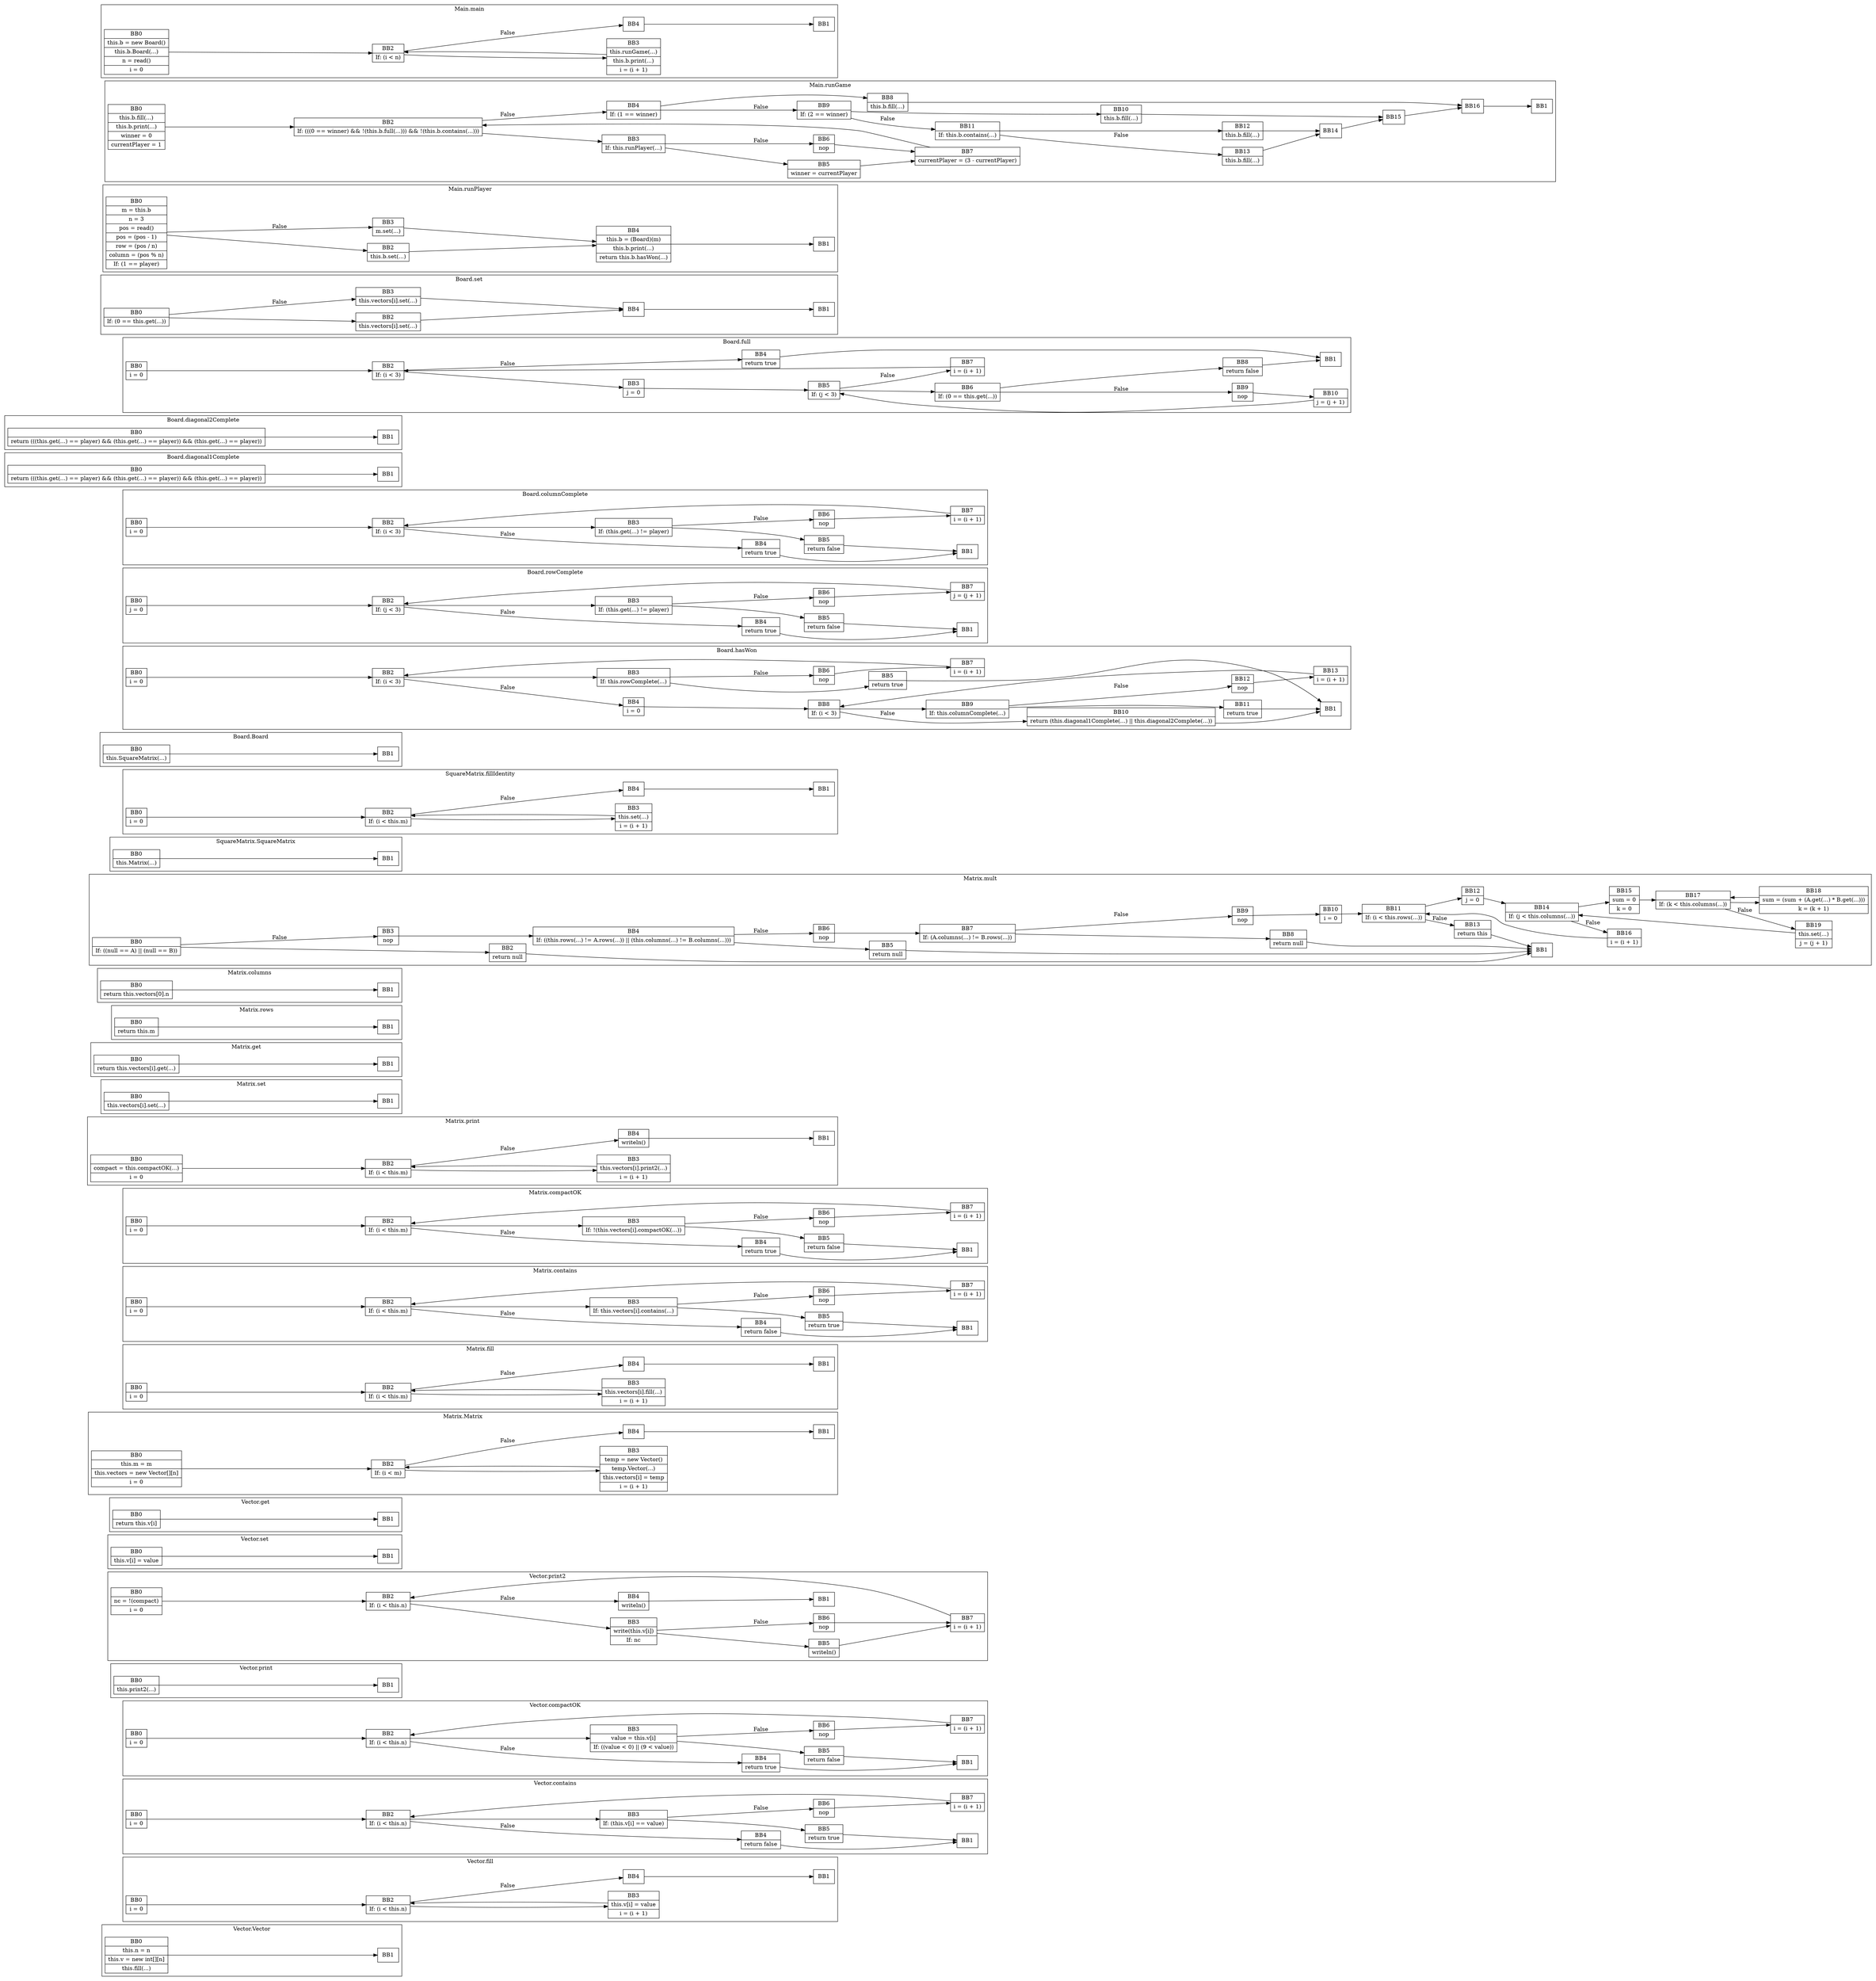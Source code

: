digraph G {
  graph [ rankdir = "LR" ];
  subgraph cluster_0 {
    label = "Vector.Vector"
    M0_BB0 [
      shape="record"
      label="BB0|this.n = n|this.v = new int[][n]|this.fill(...)"
    ];
    M0_BB0 -> M0_BB1;
    M0_BB1 [
      shape="record"
      label="BB1"
    ];
  }
  subgraph cluster_1 {
    label = "Vector.fill"
    M1_BB0 [
      shape="record"
      label="BB0|i = 0"
    ];
    M1_BB0 -> M1_BB2;
    M1_BB1 [
      shape="record"
      label="BB1"
    ];
    M1_BB2 [
      shape="record"
      label="BB2|If: (i \< this.n)"
    ];
    M1_BB2 -> M1_BB3;
    M1_BB2 -> M1_BB4 [label="False"];
    M1_BB3 [
      shape="record"
      label="BB3|this.v[i] = value|i = (i + 1)"
    ];
    M1_BB3 -> M1_BB2;
    M1_BB4 [
      shape="record"
      label="BB4"
    ];
    M1_BB4 -> M1_BB1;
  }
  subgraph cluster_2 {
    label = "Vector.contains"
    M2_BB0 [
      shape="record"
      label="BB0|i = 0"
    ];
    M2_BB0 -> M2_BB2;
    M2_BB1 [
      shape="record"
      label="BB1"
    ];
    M2_BB2 [
      shape="record"
      label="BB2|If: (i \< this.n)"
    ];
    M2_BB2 -> M2_BB3;
    M2_BB2 -> M2_BB4 [label="False"];
    M2_BB3 [
      shape="record"
      label="BB3|If: (this.v[i] == value)"
    ];
    M2_BB3 -> M2_BB5;
    M2_BB3 -> M2_BB6 [label="False"];
    M2_BB4 [
      shape="record"
      label="BB4|return false"
    ];
    M2_BB4 -> M2_BB1;
    M2_BB5 [
      shape="record"
      label="BB5|return true"
    ];
    M2_BB5 -> M2_BB1;
    M2_BB6 [
      shape="record"
      label="BB6|nop"
    ];
    M2_BB6 -> M2_BB7;
    M2_BB7 [
      shape="record"
      label="BB7|i = (i + 1)"
    ];
    M2_BB7 -> M2_BB2;
  }
  subgraph cluster_3 {
    label = "Vector.compactOK"
    M3_BB0 [
      shape="record"
      label="BB0|i = 0"
    ];
    M3_BB0 -> M3_BB2;
    M3_BB1 [
      shape="record"
      label="BB1"
    ];
    M3_BB2 [
      shape="record"
      label="BB2|If: (i \< this.n)"
    ];
    M3_BB2 -> M3_BB3;
    M3_BB2 -> M3_BB4 [label="False"];
    M3_BB3 [
      shape="record"
      label="BB3|value = this.v[i]|If: ((value \< 0) \|\| (9 \< value))"
    ];
    M3_BB3 -> M3_BB5;
    M3_BB3 -> M3_BB6 [label="False"];
    M3_BB4 [
      shape="record"
      label="BB4|return true"
    ];
    M3_BB4 -> M3_BB1;
    M3_BB5 [
      shape="record"
      label="BB5|return false"
    ];
    M3_BB5 -> M3_BB1;
    M3_BB6 [
      shape="record"
      label="BB6|nop"
    ];
    M3_BB6 -> M3_BB7;
    M3_BB7 [
      shape="record"
      label="BB7|i = (i + 1)"
    ];
    M3_BB7 -> M3_BB2;
  }
  subgraph cluster_4 {
    label = "Vector.print"
    M4_BB0 [
      shape="record"
      label="BB0|this.print2(...)"
    ];
    M4_BB0 -> M4_BB1;
    M4_BB1 [
      shape="record"
      label="BB1"
    ];
  }
  subgraph cluster_5 {
    label = "Vector.print2"
    M5_BB0 [
      shape="record"
      label="BB0|nc = !(compact)|i = 0"
    ];
    M5_BB0 -> M5_BB2;
    M5_BB1 [
      shape="record"
      label="BB1"
    ];
    M5_BB2 [
      shape="record"
      label="BB2|If: (i \< this.n)"
    ];
    M5_BB2 -> M5_BB3;
    M5_BB2 -> M5_BB4 [label="False"];
    M5_BB3 [
      shape="record"
      label="BB3|write(this.v[i])|If: nc"
    ];
    M5_BB3 -> M5_BB5;
    M5_BB3 -> M5_BB6 [label="False"];
    M5_BB4 [
      shape="record"
      label="BB4|writeln()"
    ];
    M5_BB4 -> M5_BB1;
    M5_BB5 [
      shape="record"
      label="BB5|writeln()"
    ];
    M5_BB5 -> M5_BB7;
    M5_BB6 [
      shape="record"
      label="BB6|nop"
    ];
    M5_BB6 -> M5_BB7;
    M5_BB7 [
      shape="record"
      label="BB7|i = (i + 1)"
    ];
    M5_BB7 -> M5_BB2;
  }
  subgraph cluster_6 {
    label = "Vector.set"
    M6_BB0 [
      shape="record"
      label="BB0|this.v[i] = value"
    ];
    M6_BB0 -> M6_BB1;
    M6_BB1 [
      shape="record"
      label="BB1"
    ];
  }
  subgraph cluster_7 {
    label = "Vector.get"
    M7_BB0 [
      shape="record"
      label="BB0|return this.v[i]"
    ];
    M7_BB0 -> M7_BB1;
    M7_BB1 [
      shape="record"
      label="BB1"
    ];
  }
  subgraph cluster_8 {
    label = "Matrix.Matrix"
    M8_BB0 [
      shape="record"
      label="BB0|this.m = m|this.vectors = new Vector[][n]|i = 0"
    ];
    M8_BB0 -> M8_BB2;
    M8_BB1 [
      shape="record"
      label="BB1"
    ];
    M8_BB2 [
      shape="record"
      label="BB2|If: (i \< m)"
    ];
    M8_BB2 -> M8_BB3;
    M8_BB2 -> M8_BB4 [label="False"];
    M8_BB3 [
      shape="record"
      label="BB3|temp = new Vector()|temp.Vector(...)|this.vectors[i] = temp|i = (i + 1)"
    ];
    M8_BB3 -> M8_BB2;
    M8_BB4 [
      shape="record"
      label="BB4"
    ];
    M8_BB4 -> M8_BB1;
  }
  subgraph cluster_9 {
    label = "Matrix.fill"
    M9_BB0 [
      shape="record"
      label="BB0|i = 0"
    ];
    M9_BB0 -> M9_BB2;
    M9_BB1 [
      shape="record"
      label="BB1"
    ];
    M9_BB2 [
      shape="record"
      label="BB2|If: (i \< this.m)"
    ];
    M9_BB2 -> M9_BB3;
    M9_BB2 -> M9_BB4 [label="False"];
    M9_BB3 [
      shape="record"
      label="BB3|this.vectors[i].fill(...)|i = (i + 1)"
    ];
    M9_BB3 -> M9_BB2;
    M9_BB4 [
      shape="record"
      label="BB4"
    ];
    M9_BB4 -> M9_BB1;
  }
  subgraph cluster_10 {
    label = "Matrix.contains"
    M10_BB0 [
      shape="record"
      label="BB0|i = 0"
    ];
    M10_BB0 -> M10_BB2;
    M10_BB1 [
      shape="record"
      label="BB1"
    ];
    M10_BB2 [
      shape="record"
      label="BB2|If: (i \< this.m)"
    ];
    M10_BB2 -> M10_BB3;
    M10_BB2 -> M10_BB4 [label="False"];
    M10_BB3 [
      shape="record"
      label="BB3|If: this.vectors[i].contains(...)"
    ];
    M10_BB3 -> M10_BB5;
    M10_BB3 -> M10_BB6 [label="False"];
    M10_BB4 [
      shape="record"
      label="BB4|return false"
    ];
    M10_BB4 -> M10_BB1;
    M10_BB5 [
      shape="record"
      label="BB5|return true"
    ];
    M10_BB5 -> M10_BB1;
    M10_BB6 [
      shape="record"
      label="BB6|nop"
    ];
    M10_BB6 -> M10_BB7;
    M10_BB7 [
      shape="record"
      label="BB7|i = (i + 1)"
    ];
    M10_BB7 -> M10_BB2;
  }
  subgraph cluster_11 {
    label = "Matrix.compactOK"
    M11_BB0 [
      shape="record"
      label="BB0|i = 0"
    ];
    M11_BB0 -> M11_BB2;
    M11_BB1 [
      shape="record"
      label="BB1"
    ];
    M11_BB2 [
      shape="record"
      label="BB2|If: (i \< this.m)"
    ];
    M11_BB2 -> M11_BB3;
    M11_BB2 -> M11_BB4 [label="False"];
    M11_BB3 [
      shape="record"
      label="BB3|If: !(this.vectors[i].compactOK(...))"
    ];
    M11_BB3 -> M11_BB5;
    M11_BB3 -> M11_BB6 [label="False"];
    M11_BB4 [
      shape="record"
      label="BB4|return true"
    ];
    M11_BB4 -> M11_BB1;
    M11_BB5 [
      shape="record"
      label="BB5|return false"
    ];
    M11_BB5 -> M11_BB1;
    M11_BB6 [
      shape="record"
      label="BB6|nop"
    ];
    M11_BB6 -> M11_BB7;
    M11_BB7 [
      shape="record"
      label="BB7|i = (i + 1)"
    ];
    M11_BB7 -> M11_BB2;
  }
  subgraph cluster_12 {
    label = "Matrix.print"
    M12_BB0 [
      shape="record"
      label="BB0|compact = this.compactOK(...)|i = 0"
    ];
    M12_BB0 -> M12_BB2;
    M12_BB1 [
      shape="record"
      label="BB1"
    ];
    M12_BB2 [
      shape="record"
      label="BB2|If: (i \< this.m)"
    ];
    M12_BB2 -> M12_BB3;
    M12_BB2 -> M12_BB4 [label="False"];
    M12_BB3 [
      shape="record"
      label="BB3|this.vectors[i].print2(...)|i = (i + 1)"
    ];
    M12_BB3 -> M12_BB2;
    M12_BB4 [
      shape="record"
      label="BB4|writeln()"
    ];
    M12_BB4 -> M12_BB1;
  }
  subgraph cluster_13 {
    label = "Matrix.set"
    M13_BB0 [
      shape="record"
      label="BB0|this.vectors[i].set(...)"
    ];
    M13_BB0 -> M13_BB1;
    M13_BB1 [
      shape="record"
      label="BB1"
    ];
  }
  subgraph cluster_14 {
    label = "Matrix.get"
    M14_BB0 [
      shape="record"
      label="BB0|return this.vectors[i].get(...)"
    ];
    M14_BB0 -> M14_BB1;
    M14_BB1 [
      shape="record"
      label="BB1"
    ];
  }
  subgraph cluster_15 {
    label = "Matrix.rows"
    M15_BB0 [
      shape="record"
      label="BB0|return this.m"
    ];
    M15_BB0 -> M15_BB1;
    M15_BB1 [
      shape="record"
      label="BB1"
    ];
  }
  subgraph cluster_16 {
    label = "Matrix.columns"
    M16_BB0 [
      shape="record"
      label="BB0|return this.vectors[0].n"
    ];
    M16_BB0 -> M16_BB1;
    M16_BB1 [
      shape="record"
      label="BB1"
    ];
  }
  subgraph cluster_17 {
    label = "Matrix.mult"
    M17_BB0 [
      shape="record"
      label="BB0|If: ((null == A) \|\| (null == B))"
    ];
    M17_BB0 -> M17_BB2;
    M17_BB0 -> M17_BB3 [label="False"];
    M17_BB1 [
      shape="record"
      label="BB1"
    ];
    M17_BB2 [
      shape="record"
      label="BB2|return null"
    ];
    M17_BB2 -> M17_BB1;
    M17_BB3 [
      shape="record"
      label="BB3|nop"
    ];
    M17_BB3 -> M17_BB4;
    M17_BB4 [
      shape="record"
      label="BB4|If: ((this.rows(...) != A.rows(...)) \|\| (this.columns(...) != B.columns(...)))"
    ];
    M17_BB4 -> M17_BB5;
    M17_BB4 -> M17_BB6 [label="False"];
    M17_BB5 [
      shape="record"
      label="BB5|return null"
    ];
    M17_BB5 -> M17_BB1;
    M17_BB6 [
      shape="record"
      label="BB6|nop"
    ];
    M17_BB6 -> M17_BB7;
    M17_BB7 [
      shape="record"
      label="BB7|If: (A.columns(...) != B.rows(...))"
    ];
    M17_BB7 -> M17_BB8;
    M17_BB7 -> M17_BB9 [label="False"];
    M17_BB8 [
      shape="record"
      label="BB8|return null"
    ];
    M17_BB8 -> M17_BB1;
    M17_BB9 [
      shape="record"
      label="BB9|nop"
    ];
    M17_BB9 -> M17_BB10;
    M17_BB10 [
      shape="record"
      label="BB10|i = 0"
    ];
    M17_BB10 -> M17_BB11;
    M17_BB11 [
      shape="record"
      label="BB11|If: (i \< this.rows(...))"
    ];
    M17_BB11 -> M17_BB12;
    M17_BB11 -> M17_BB13 [label="False"];
    M17_BB12 [
      shape="record"
      label="BB12|j = 0"
    ];
    M17_BB12 -> M17_BB14;
    M17_BB13 [
      shape="record"
      label="BB13|return this"
    ];
    M17_BB13 -> M17_BB1;
    M17_BB14 [
      shape="record"
      label="BB14|If: (j \< this.columns(...))"
    ];
    M17_BB14 -> M17_BB15;
    M17_BB14 -> M17_BB16 [label="False"];
    M17_BB15 [
      shape="record"
      label="BB15|sum = 0|k = 0"
    ];
    M17_BB15 -> M17_BB17;
    M17_BB16 [
      shape="record"
      label="BB16|i = (i + 1)"
    ];
    M17_BB16 -> M17_BB11;
    M17_BB17 [
      shape="record"
      label="BB17|If: (k \< this.columns(...))"
    ];
    M17_BB17 -> M17_BB18;
    M17_BB17 -> M17_BB19 [label="False"];
    M17_BB18 [
      shape="record"
      label="BB18|sum = (sum + (A.get(...) * B.get(...)))|k = (k + 1)"
    ];
    M17_BB18 -> M17_BB17;
    M17_BB19 [
      shape="record"
      label="BB19|this.set(...)|j = (j + 1)"
    ];
    M17_BB19 -> M17_BB14;
  }
  subgraph cluster_18 {
    label = "SquareMatrix.SquareMatrix"
    M18_BB0 [
      shape="record"
      label="BB0|this.Matrix(...)"
    ];
    M18_BB0 -> M18_BB1;
    M18_BB1 [
      shape="record"
      label="BB1"
    ];
  }
  subgraph cluster_19 {
    label = "SquareMatrix.fillIdentity"
    M19_BB0 [
      shape="record"
      label="BB0|i = 0"
    ];
    M19_BB0 -> M19_BB2;
    M19_BB1 [
      shape="record"
      label="BB1"
    ];
    M19_BB2 [
      shape="record"
      label="BB2|If: (i \< this.m)"
    ];
    M19_BB2 -> M19_BB3;
    M19_BB2 -> M19_BB4 [label="False"];
    M19_BB3 [
      shape="record"
      label="BB3|this.set(...)|i = (i + 1)"
    ];
    M19_BB3 -> M19_BB2;
    M19_BB4 [
      shape="record"
      label="BB4"
    ];
    M19_BB4 -> M19_BB1;
  }
  subgraph cluster_20 {
    label = "Board.Board"
    M20_BB0 [
      shape="record"
      label="BB0|this.SquareMatrix(...)"
    ];
    M20_BB0 -> M20_BB1;
    M20_BB1 [
      shape="record"
      label="BB1"
    ];
  }
  subgraph cluster_21 {
    label = "Board.hasWon"
    M21_BB0 [
      shape="record"
      label="BB0|i = 0"
    ];
    M21_BB0 -> M21_BB2;
    M21_BB1 [
      shape="record"
      label="BB1"
    ];
    M21_BB2 [
      shape="record"
      label="BB2|If: (i \< 3)"
    ];
    M21_BB2 -> M21_BB3;
    M21_BB2 -> M21_BB4 [label="False"];
    M21_BB3 [
      shape="record"
      label="BB3|If: this.rowComplete(...)"
    ];
    M21_BB3 -> M21_BB5;
    M21_BB3 -> M21_BB6 [label="False"];
    M21_BB4 [
      shape="record"
      label="BB4|i = 0"
    ];
    M21_BB4 -> M21_BB8;
    M21_BB5 [
      shape="record"
      label="BB5|return true"
    ];
    M21_BB5 -> M21_BB1;
    M21_BB6 [
      shape="record"
      label="BB6|nop"
    ];
    M21_BB6 -> M21_BB7;
    M21_BB7 [
      shape="record"
      label="BB7|i = (i + 1)"
    ];
    M21_BB7 -> M21_BB2;
    M21_BB8 [
      shape="record"
      label="BB8|If: (i \< 3)"
    ];
    M21_BB8 -> M21_BB9;
    M21_BB8 -> M21_BB10 [label="False"];
    M21_BB9 [
      shape="record"
      label="BB9|If: this.columnComplete(...)"
    ];
    M21_BB9 -> M21_BB11;
    M21_BB9 -> M21_BB12 [label="False"];
    M21_BB10 [
      shape="record"
      label="BB10|return (this.diagonal1Complete(...) \|\| this.diagonal2Complete(...))"
    ];
    M21_BB10 -> M21_BB1;
    M21_BB11 [
      shape="record"
      label="BB11|return true"
    ];
    M21_BB11 -> M21_BB1;
    M21_BB12 [
      shape="record"
      label="BB12|nop"
    ];
    M21_BB12 -> M21_BB13;
    M21_BB13 [
      shape="record"
      label="BB13|i = (i + 1)"
    ];
    M21_BB13 -> M21_BB8;
  }
  subgraph cluster_22 {
    label = "Board.rowComplete"
    M22_BB0 [
      shape="record"
      label="BB0|j = 0"
    ];
    M22_BB0 -> M22_BB2;
    M22_BB1 [
      shape="record"
      label="BB1"
    ];
    M22_BB2 [
      shape="record"
      label="BB2|If: (j \< 3)"
    ];
    M22_BB2 -> M22_BB3;
    M22_BB2 -> M22_BB4 [label="False"];
    M22_BB3 [
      shape="record"
      label="BB3|If: (this.get(...) != player)"
    ];
    M22_BB3 -> M22_BB5;
    M22_BB3 -> M22_BB6 [label="False"];
    M22_BB4 [
      shape="record"
      label="BB4|return true"
    ];
    M22_BB4 -> M22_BB1;
    M22_BB5 [
      shape="record"
      label="BB5|return false"
    ];
    M22_BB5 -> M22_BB1;
    M22_BB6 [
      shape="record"
      label="BB6|nop"
    ];
    M22_BB6 -> M22_BB7;
    M22_BB7 [
      shape="record"
      label="BB7|j = (j + 1)"
    ];
    M22_BB7 -> M22_BB2;
  }
  subgraph cluster_23 {
    label = "Board.columnComplete"
    M23_BB0 [
      shape="record"
      label="BB0|i = 0"
    ];
    M23_BB0 -> M23_BB2;
    M23_BB1 [
      shape="record"
      label="BB1"
    ];
    M23_BB2 [
      shape="record"
      label="BB2|If: (i \< 3)"
    ];
    M23_BB2 -> M23_BB3;
    M23_BB2 -> M23_BB4 [label="False"];
    M23_BB3 [
      shape="record"
      label="BB3|If: (this.get(...) != player)"
    ];
    M23_BB3 -> M23_BB5;
    M23_BB3 -> M23_BB6 [label="False"];
    M23_BB4 [
      shape="record"
      label="BB4|return true"
    ];
    M23_BB4 -> M23_BB1;
    M23_BB5 [
      shape="record"
      label="BB5|return false"
    ];
    M23_BB5 -> M23_BB1;
    M23_BB6 [
      shape="record"
      label="BB6|nop"
    ];
    M23_BB6 -> M23_BB7;
    M23_BB7 [
      shape="record"
      label="BB7|i = (i + 1)"
    ];
    M23_BB7 -> M23_BB2;
  }
  subgraph cluster_24 {
    label = "Board.diagonal1Complete"
    M24_BB0 [
      shape="record"
      label="BB0|return (((this.get(...) == player) && (this.get(...) == player)) && (this.get(...) == player))"
    ];
    M24_BB0 -> M24_BB1;
    M24_BB1 [
      shape="record"
      label="BB1"
    ];
  }
  subgraph cluster_25 {
    label = "Board.diagonal2Complete"
    M25_BB0 [
      shape="record"
      label="BB0|return (((this.get(...) == player) && (this.get(...) == player)) && (this.get(...) == player))"
    ];
    M25_BB0 -> M25_BB1;
    M25_BB1 [
      shape="record"
      label="BB1"
    ];
  }
  subgraph cluster_26 {
    label = "Board.full"
    M26_BB0 [
      shape="record"
      label="BB0|i = 0"
    ];
    M26_BB0 -> M26_BB2;
    M26_BB1 [
      shape="record"
      label="BB1"
    ];
    M26_BB2 [
      shape="record"
      label="BB2|If: (i \< 3)"
    ];
    M26_BB2 -> M26_BB3;
    M26_BB2 -> M26_BB4 [label="False"];
    M26_BB3 [
      shape="record"
      label="BB3|j = 0"
    ];
    M26_BB3 -> M26_BB5;
    M26_BB4 [
      shape="record"
      label="BB4|return true"
    ];
    M26_BB4 -> M26_BB1;
    M26_BB5 [
      shape="record"
      label="BB5|If: (j \< 3)"
    ];
    M26_BB5 -> M26_BB6;
    M26_BB5 -> M26_BB7 [label="False"];
    M26_BB6 [
      shape="record"
      label="BB6|If: (0 == this.get(...))"
    ];
    M26_BB6 -> M26_BB8;
    M26_BB6 -> M26_BB9 [label="False"];
    M26_BB7 [
      shape="record"
      label="BB7|i = (i + 1)"
    ];
    M26_BB7 -> M26_BB2;
    M26_BB8 [
      shape="record"
      label="BB8|return false"
    ];
    M26_BB8 -> M26_BB1;
    M26_BB9 [
      shape="record"
      label="BB9|nop"
    ];
    M26_BB9 -> M26_BB10;
    M26_BB10 [
      shape="record"
      label="BB10|j = (j + 1)"
    ];
    M26_BB10 -> M26_BB5;
  }
  subgraph cluster_27 {
    label = "Board.set"
    M27_BB0 [
      shape="record"
      label="BB0|If: (0 == this.get(...))"
    ];
    M27_BB0 -> M27_BB2;
    M27_BB0 -> M27_BB3 [label="False"];
    M27_BB1 [
      shape="record"
      label="BB1"
    ];
    M27_BB2 [
      shape="record"
      label="BB2|this.vectors[i].set(...)"
    ];
    M27_BB2 -> M27_BB4;
    M27_BB3 [
      shape="record"
      label="BB3|this.vectors[i].set(...)"
    ];
    M27_BB3 -> M27_BB4;
    M27_BB4 [
      shape="record"
      label="BB4"
    ];
    M27_BB4 -> M27_BB1;
  }
  subgraph cluster_28 {
    label = "Main.runPlayer"
    M28_BB0 [
      shape="record"
      label="BB0|m = this.b|n = 3|pos = read()|pos = (pos - 1)|row = (pos / n)|column = (pos % n)|If: (1 == player)"
    ];
    M28_BB0 -> M28_BB2;
    M28_BB0 -> M28_BB3 [label="False"];
    M28_BB1 [
      shape="record"
      label="BB1"
    ];
    M28_BB2 [
      shape="record"
      label="BB2|this.b.set(...)"
    ];
    M28_BB2 -> M28_BB4;
    M28_BB3 [
      shape="record"
      label="BB3|m.set(...)"
    ];
    M28_BB3 -> M28_BB4;
    M28_BB4 [
      shape="record"
      label="BB4|this.b = (Board)(m)|this.b.print(...)|return this.b.hasWon(...)"
    ];
    M28_BB4 -> M28_BB1;
  }
  subgraph cluster_29 {
    label = "Main.runGame"
    M29_BB0 [
      shape="record"
      label="BB0|this.b.fill(...)|this.b.print(...)|winner = 0|currentPlayer = 1"
    ];
    M29_BB0 -> M29_BB2;
    M29_BB1 [
      shape="record"
      label="BB1"
    ];
    M29_BB2 [
      shape="record"
      label="BB2|If: (((0 == winner) && !(this.b.full(...))) && !(this.b.contains(...)))"
    ];
    M29_BB2 -> M29_BB3;
    M29_BB2 -> M29_BB4 [label="False"];
    M29_BB3 [
      shape="record"
      label="BB3|If: this.runPlayer(...)"
    ];
    M29_BB3 -> M29_BB5;
    M29_BB3 -> M29_BB6 [label="False"];
    M29_BB4 [
      shape="record"
      label="BB4|If: (1 == winner)"
    ];
    M29_BB4 -> M29_BB8;
    M29_BB4 -> M29_BB9 [label="False"];
    M29_BB5 [
      shape="record"
      label="BB5|winner = currentPlayer"
    ];
    M29_BB5 -> M29_BB7;
    M29_BB6 [
      shape="record"
      label="BB6|nop"
    ];
    M29_BB6 -> M29_BB7;
    M29_BB7 [
      shape="record"
      label="BB7|currentPlayer = (3 - currentPlayer)"
    ];
    M29_BB7 -> M29_BB2;
    M29_BB8 [
      shape="record"
      label="BB8|this.b.fill(...)"
    ];
    M29_BB8 -> M29_BB16;
    M29_BB9 [
      shape="record"
      label="BB9|If: (2 == winner)"
    ];
    M29_BB9 -> M29_BB10;
    M29_BB9 -> M29_BB11 [label="False"];
    M29_BB10 [
      shape="record"
      label="BB10|this.b.fill(...)"
    ];
    M29_BB10 -> M29_BB15;
    M29_BB11 [
      shape="record"
      label="BB11|If: this.b.contains(...)"
    ];
    M29_BB11 -> M29_BB12;
    M29_BB11 -> M29_BB13 [label="False"];
    M29_BB12 [
      shape="record"
      label="BB12|this.b.fill(...)"
    ];
    M29_BB12 -> M29_BB14;
    M29_BB13 [
      shape="record"
      label="BB13|this.b.fill(...)"
    ];
    M29_BB13 -> M29_BB14;
    M29_BB14 [
      shape="record"
      label="BB14"
    ];
    M29_BB14 -> M29_BB15;
    M29_BB15 [
      shape="record"
      label="BB15"
    ];
    M29_BB15 -> M29_BB16;
    M29_BB16 [
      shape="record"
      label="BB16"
    ];
    M29_BB16 -> M29_BB1;
  }
  subgraph cluster_30 {
    label = "Main.main"
    M30_BB0 [
      shape="record"
      label="BB0|this.b = new Board()|this.b.Board(...)|n = read()|i = 0"
    ];
    M30_BB0 -> M30_BB2;
    M30_BB1 [
      shape="record"
      label="BB1"
    ];
    M30_BB2 [
      shape="record"
      label="BB2|If: (i \< n)"
    ];
    M30_BB2 -> M30_BB3;
    M30_BB2 -> M30_BB4 [label="False"];
    M30_BB3 [
      shape="record"
      label="BB3|this.runGame(...)|this.b.print(...)|i = (i + 1)"
    ];
    M30_BB3 -> M30_BB2;
    M30_BB4 [
      shape="record"
      label="BB4"
    ];
    M30_BB4 -> M30_BB1;
  }
}
